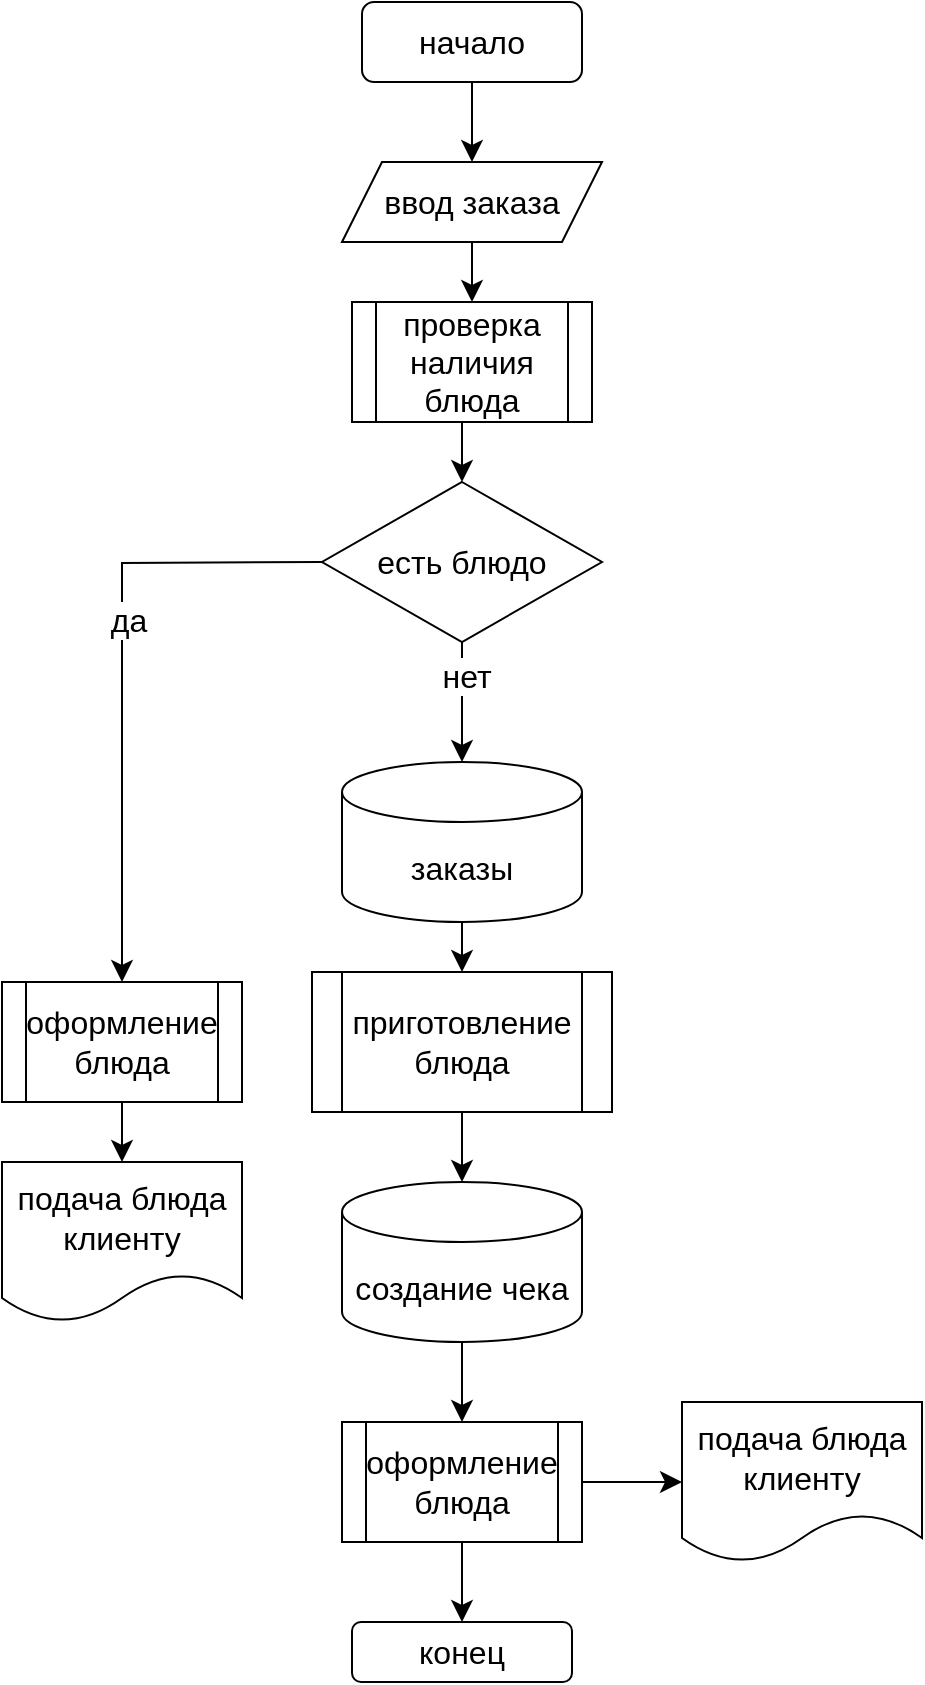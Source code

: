 <mxfile version="21.3.2" type="device">
  <diagram name="Страница 1" id="rPWgJBIzSh2LQQ-MN40l">
    <mxGraphModel dx="744" dy="864" grid="1" gridSize="10" guides="1" tooltips="1" connect="1" arrows="1" fold="1" page="1" pageScale="1" pageWidth="827" pageHeight="1169" math="0" shadow="0">
      <root>
        <mxCell id="0" />
        <mxCell id="1" parent="0" />
        <mxCell id="PIX2TKVk6bo7VaViqTQs-1" value="начало" style="rounded=1;whiteSpace=wrap;html=1;fontSize=16;" vertex="1" parent="1">
          <mxGeometry x="190" y="80" width="110" height="40" as="geometry" />
        </mxCell>
        <mxCell id="PIX2TKVk6bo7VaViqTQs-2" value="ввод заказа" style="shape=parallelogram;perimeter=parallelogramPerimeter;whiteSpace=wrap;html=1;fixedSize=1;fontSize=16;" vertex="1" parent="1">
          <mxGeometry x="180" y="160" width="130" height="40" as="geometry" />
        </mxCell>
        <mxCell id="PIX2TKVk6bo7VaViqTQs-3" value="проверка наличия блюда" style="shape=process;whiteSpace=wrap;html=1;backgroundOutline=1;fontSize=16;" vertex="1" parent="1">
          <mxGeometry x="185" y="230" width="120" height="60" as="geometry" />
        </mxCell>
        <mxCell id="PIX2TKVk6bo7VaViqTQs-4" value="есть блюдо" style="rhombus;whiteSpace=wrap;html=1;fontSize=16;" vertex="1" parent="1">
          <mxGeometry x="170" y="320" width="140" height="80" as="geometry" />
        </mxCell>
        <mxCell id="PIX2TKVk6bo7VaViqTQs-5" value="заказы" style="shape=cylinder3;whiteSpace=wrap;html=1;boundedLbl=1;backgroundOutline=1;size=15;fontSize=16;" vertex="1" parent="1">
          <mxGeometry x="180" y="460" width="120" height="80" as="geometry" />
        </mxCell>
        <mxCell id="PIX2TKVk6bo7VaViqTQs-28" style="edgeStyle=none;curved=1;rounded=0;orthogonalLoop=1;jettySize=auto;html=1;exitX=0.5;exitY=1;exitDx=0;exitDy=0;entryX=0.5;entryY=0;entryDx=0;entryDy=0;fontSize=12;startSize=8;endSize=8;" edge="1" parent="1" source="PIX2TKVk6bo7VaViqTQs-6" target="PIX2TKVk6bo7VaViqTQs-7">
          <mxGeometry relative="1" as="geometry" />
        </mxCell>
        <mxCell id="PIX2TKVk6bo7VaViqTQs-6" value="оформление блюда" style="shape=process;whiteSpace=wrap;html=1;backgroundOutline=1;fontSize=16;" vertex="1" parent="1">
          <mxGeometry x="10" y="570" width="120" height="60" as="geometry" />
        </mxCell>
        <mxCell id="PIX2TKVk6bo7VaViqTQs-7" value="подача блюда клиенту" style="shape=document;whiteSpace=wrap;html=1;boundedLbl=1;fontSize=16;" vertex="1" parent="1">
          <mxGeometry x="10" y="660" width="120" height="80" as="geometry" />
        </mxCell>
        <mxCell id="PIX2TKVk6bo7VaViqTQs-8" value="приготовление блюда" style="shape=process;whiteSpace=wrap;html=1;backgroundOutline=1;fontSize=16;" vertex="1" parent="1">
          <mxGeometry x="165" y="565" width="150" height="70" as="geometry" />
        </mxCell>
        <mxCell id="PIX2TKVk6bo7VaViqTQs-10" value="создание чека" style="shape=cylinder3;whiteSpace=wrap;html=1;boundedLbl=1;backgroundOutline=1;size=15;fontSize=16;" vertex="1" parent="1">
          <mxGeometry x="180" y="670" width="120" height="80" as="geometry" />
        </mxCell>
        <mxCell id="PIX2TKVk6bo7VaViqTQs-27" style="edgeStyle=none;curved=1;rounded=0;orthogonalLoop=1;jettySize=auto;html=1;exitX=1;exitY=0.5;exitDx=0;exitDy=0;entryX=0;entryY=0.5;entryDx=0;entryDy=0;fontSize=12;startSize=8;endSize=8;" edge="1" parent="1" source="PIX2TKVk6bo7VaViqTQs-11" target="PIX2TKVk6bo7VaViqTQs-12">
          <mxGeometry relative="1" as="geometry" />
        </mxCell>
        <mxCell id="PIX2TKVk6bo7VaViqTQs-11" value="оформление блюда" style="shape=process;whiteSpace=wrap;html=1;backgroundOutline=1;fontSize=16;" vertex="1" parent="1">
          <mxGeometry x="180" y="790" width="120" height="60" as="geometry" />
        </mxCell>
        <mxCell id="PIX2TKVk6bo7VaViqTQs-12" value="подача блюда клиенту" style="shape=document;whiteSpace=wrap;html=1;boundedLbl=1;fontSize=16;" vertex="1" parent="1">
          <mxGeometry x="350" y="780" width="120" height="80" as="geometry" />
        </mxCell>
        <mxCell id="PIX2TKVk6bo7VaViqTQs-13" value="" style="endArrow=classic;html=1;rounded=0;fontSize=12;startSize=8;endSize=8;curved=1;exitX=0.5;exitY=1;exitDx=0;exitDy=0;" edge="1" parent="1" source="PIX2TKVk6bo7VaViqTQs-1">
          <mxGeometry width="50" height="50" relative="1" as="geometry">
            <mxPoint x="220" y="420" as="sourcePoint" />
            <mxPoint x="245" y="160" as="targetPoint" />
          </mxGeometry>
        </mxCell>
        <mxCell id="PIX2TKVk6bo7VaViqTQs-14" value="" style="endArrow=classic;html=1;rounded=0;fontSize=12;startSize=8;endSize=8;curved=1;exitX=0.5;exitY=1;exitDx=0;exitDy=0;entryX=0.5;entryY=0;entryDx=0;entryDy=0;" edge="1" parent="1" source="PIX2TKVk6bo7VaViqTQs-2" target="PIX2TKVk6bo7VaViqTQs-3">
          <mxGeometry width="50" height="50" relative="1" as="geometry">
            <mxPoint x="255" y="130" as="sourcePoint" />
            <mxPoint x="255" y="170" as="targetPoint" />
          </mxGeometry>
        </mxCell>
        <mxCell id="PIX2TKVk6bo7VaViqTQs-15" value="" style="endArrow=classic;html=1;rounded=0;fontSize=12;startSize=8;endSize=8;curved=1;entryX=0.5;entryY=0;entryDx=0;entryDy=0;" edge="1" parent="1" target="PIX2TKVk6bo7VaViqTQs-4">
          <mxGeometry width="50" height="50" relative="1" as="geometry">
            <mxPoint x="240" y="290" as="sourcePoint" />
            <mxPoint x="290" y="240" as="targetPoint" />
          </mxGeometry>
        </mxCell>
        <mxCell id="PIX2TKVk6bo7VaViqTQs-16" value="" style="endArrow=classic;html=1;rounded=0;fontSize=12;startSize=8;endSize=8;curved=1;entryX=0.5;entryY=0;entryDx=0;entryDy=0;exitX=0.5;exitY=1;exitDx=0;exitDy=0;entryPerimeter=0;" edge="1" parent="1" source="PIX2TKVk6bo7VaViqTQs-4" target="PIX2TKVk6bo7VaViqTQs-5">
          <mxGeometry width="50" height="50" relative="1" as="geometry">
            <mxPoint x="250" y="300" as="sourcePoint" />
            <mxPoint x="250" y="330" as="targetPoint" />
          </mxGeometry>
        </mxCell>
        <mxCell id="PIX2TKVk6bo7VaViqTQs-17" value="нет" style="edgeLabel;html=1;align=center;verticalAlign=middle;resizable=0;points=[];fontSize=16;" vertex="1" connectable="0" parent="PIX2TKVk6bo7VaViqTQs-16">
          <mxGeometry x="-0.447" y="2" relative="1" as="geometry">
            <mxPoint as="offset" />
          </mxGeometry>
        </mxCell>
        <mxCell id="PIX2TKVk6bo7VaViqTQs-18" value="" style="endArrow=classic;html=1;rounded=0;fontSize=12;startSize=8;endSize=8;entryX=0.5;entryY=0;entryDx=0;entryDy=0;edgeStyle=orthogonalEdgeStyle;" edge="1" parent="1" target="PIX2TKVk6bo7VaViqTQs-6">
          <mxGeometry width="50" height="50" relative="1" as="geometry">
            <mxPoint x="170" y="360" as="sourcePoint" />
            <mxPoint x="220" y="310" as="targetPoint" />
          </mxGeometry>
        </mxCell>
        <mxCell id="PIX2TKVk6bo7VaViqTQs-19" value="да" style="edgeLabel;html=1;align=center;verticalAlign=middle;resizable=0;points=[];fontSize=16;" vertex="1" connectable="0" parent="PIX2TKVk6bo7VaViqTQs-18">
          <mxGeometry x="-0.171" y="3" relative="1" as="geometry">
            <mxPoint as="offset" />
          </mxGeometry>
        </mxCell>
        <mxCell id="PIX2TKVk6bo7VaViqTQs-20" value="" style="endArrow=classic;html=1;rounded=0;fontSize=12;startSize=8;endSize=8;curved=1;entryX=0.5;entryY=0;entryDx=0;entryDy=0;" edge="1" parent="1" target="PIX2TKVk6bo7VaViqTQs-8">
          <mxGeometry width="50" height="50" relative="1" as="geometry">
            <mxPoint x="240" y="540" as="sourcePoint" />
            <mxPoint x="290" y="490" as="targetPoint" />
          </mxGeometry>
        </mxCell>
        <mxCell id="PIX2TKVk6bo7VaViqTQs-21" value="" style="endArrow=classic;html=1;rounded=0;fontSize=12;startSize=8;endSize=8;curved=1;entryX=0.5;entryY=0;entryDx=0;entryDy=0;exitX=0.5;exitY=1;exitDx=0;exitDy=0;entryPerimeter=0;" edge="1" parent="1" source="PIX2TKVk6bo7VaViqTQs-8" target="PIX2TKVk6bo7VaViqTQs-10">
          <mxGeometry width="50" height="50" relative="1" as="geometry">
            <mxPoint x="250" y="550" as="sourcePoint" />
            <mxPoint x="250" y="575" as="targetPoint" />
          </mxGeometry>
        </mxCell>
        <mxCell id="PIX2TKVk6bo7VaViqTQs-22" value="" style="endArrow=classic;html=1;rounded=0;fontSize=12;startSize=8;endSize=8;curved=1;entryX=0.5;entryY=0;entryDx=0;entryDy=0;exitX=0.5;exitY=1;exitDx=0;exitDy=0;exitPerimeter=0;" edge="1" parent="1" source="PIX2TKVk6bo7VaViqTQs-10" target="PIX2TKVk6bo7VaViqTQs-11">
          <mxGeometry width="50" height="50" relative="1" as="geometry">
            <mxPoint x="250" y="645" as="sourcePoint" />
            <mxPoint x="250" y="680" as="targetPoint" />
          </mxGeometry>
        </mxCell>
        <mxCell id="PIX2TKVk6bo7VaViqTQs-24" value="конец" style="rounded=1;whiteSpace=wrap;html=1;fontSize=16;" vertex="1" parent="1">
          <mxGeometry x="185" y="890" width="110" height="30" as="geometry" />
        </mxCell>
        <mxCell id="PIX2TKVk6bo7VaViqTQs-25" value="" style="endArrow=classic;html=1;rounded=0;fontSize=12;startSize=8;endSize=8;curved=1;entryX=0.5;entryY=0;entryDx=0;entryDy=0;exitX=0.5;exitY=1;exitDx=0;exitDy=0;" edge="1" parent="1" source="PIX2TKVk6bo7VaViqTQs-11" target="PIX2TKVk6bo7VaViqTQs-24">
          <mxGeometry width="50" height="50" relative="1" as="geometry">
            <mxPoint x="250" y="760" as="sourcePoint" />
            <mxPoint x="250" y="800" as="targetPoint" />
          </mxGeometry>
        </mxCell>
      </root>
    </mxGraphModel>
  </diagram>
</mxfile>
